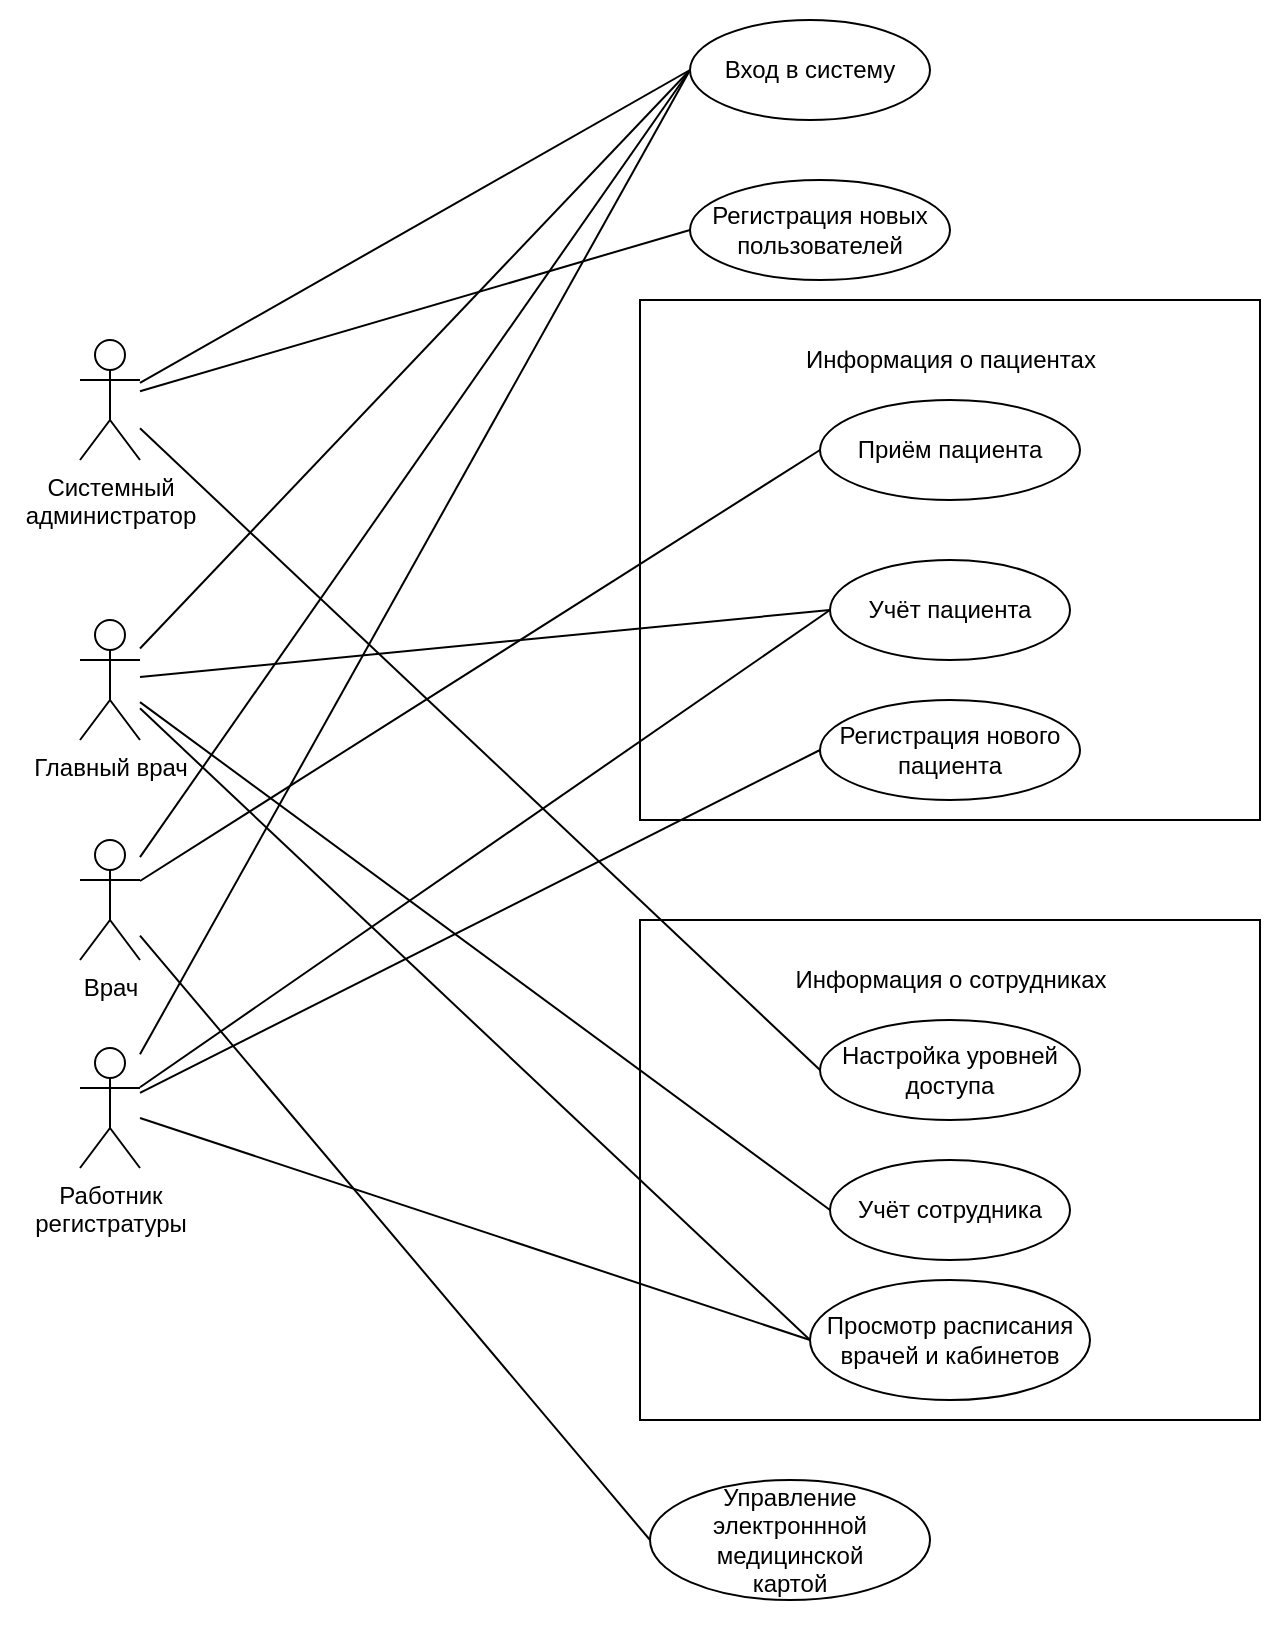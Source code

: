 <mxfile>
    <diagram id="448EmAVZsxU8MiHPRFEI" name="Page-1">
        <mxGraphModel dx="1600" dy="1408" grid="0" gridSize="10" guides="1" tooltips="1" connect="1" arrows="1" fold="1" page="0" pageScale="1" pageWidth="1169" pageHeight="827" math="0" shadow="0">
            <root>
                <mxCell id="0"/>
                <mxCell id="1" parent="0"/>
                <mxCell id="39" value="" style="whiteSpace=wrap;html=1;fillColor=none;strokeColor=none;" vertex="1" parent="1">
                    <mxGeometry x="10" y="-110" width="640" height="820" as="geometry"/>
                </mxCell>
                <mxCell id="11" value="" style="whiteSpace=wrap;html=1;" vertex="1" parent="1">
                    <mxGeometry x="330" y="40" width="310" height="260" as="geometry"/>
                </mxCell>
                <mxCell id="2" value="" style="whiteSpace=wrap;html=1;" vertex="1" parent="1">
                    <mxGeometry x="330" y="350" width="310" height="250" as="geometry"/>
                </mxCell>
                <mxCell id="17" style="edgeStyle=none;html=1;entryX=0;entryY=0.5;entryDx=0;entryDy=0;endArrow=none;endFill=0;" edge="1" parent="1" source="3" target="6">
                    <mxGeometry relative="1" as="geometry"/>
                </mxCell>
                <mxCell id="21" style="edgeStyle=none;html=1;entryX=0;entryY=0.5;entryDx=0;entryDy=0;endArrow=none;endFill=0;" edge="1" parent="1" source="3" target="20">
                    <mxGeometry relative="1" as="geometry"/>
                </mxCell>
                <mxCell id="22" style="edgeStyle=none;html=1;entryX=0;entryY=0.5;entryDx=0;entryDy=0;endArrow=none;endFill=0;" edge="1" parent="1" source="3" target="8">
                    <mxGeometry relative="1" as="geometry"/>
                </mxCell>
                <mxCell id="3" value="Системный&lt;br&gt;администратор" style="shape=umlActor;verticalLabelPosition=bottom;verticalAlign=top;html=1;outlineConnect=0;" vertex="1" parent="1">
                    <mxGeometry x="50" y="60" width="30" height="60" as="geometry"/>
                </mxCell>
                <mxCell id="6" value="Вход в систему" style="ellipse;whiteSpace=wrap;html=1;" vertex="1" parent="1">
                    <mxGeometry x="355" y="-100" width="120" height="50" as="geometry"/>
                </mxCell>
                <mxCell id="7" value="Учёт сотрудника" style="ellipse;whiteSpace=wrap;html=1;" vertex="1" parent="1">
                    <mxGeometry x="425" y="470" width="120" height="50" as="geometry"/>
                </mxCell>
                <mxCell id="8" value="Настройка уровней доступа" style="ellipse;whiteSpace=wrap;html=1;" vertex="1" parent="1">
                    <mxGeometry x="420" y="400" width="130" height="50" as="geometry"/>
                </mxCell>
                <mxCell id="9" value="Просмотр расписания врачей и кабинетов" style="ellipse;whiteSpace=wrap;html=1;" vertex="1" parent="1">
                    <mxGeometry x="415" y="530" width="140" height="60" as="geometry"/>
                </mxCell>
                <mxCell id="10" value="Информация о сотрудниках" style="text;html=1;resizable=0;autosize=1;align=center;verticalAlign=middle;points=[];fillColor=none;strokeColor=none;rounded=0;" vertex="1" parent="1">
                    <mxGeometry x="400" y="370" width="170" height="20" as="geometry"/>
                </mxCell>
                <mxCell id="12" value="Учёт пациента" style="ellipse;whiteSpace=wrap;html=1;" vertex="1" parent="1">
                    <mxGeometry x="425" y="170" width="120" height="50" as="geometry"/>
                </mxCell>
                <mxCell id="13" value="Приём пациента" style="ellipse;whiteSpace=wrap;html=1;" vertex="1" parent="1">
                    <mxGeometry x="420" y="90" width="130" height="50" as="geometry"/>
                </mxCell>
                <mxCell id="15" value="Информация о пациентах" style="text;html=1;resizable=0;autosize=1;align=center;verticalAlign=middle;points=[];fillColor=none;strokeColor=none;rounded=0;" vertex="1" parent="1">
                    <mxGeometry x="405" y="60" width="160" height="20" as="geometry"/>
                </mxCell>
                <mxCell id="18" value="Регистрация нового пациента" style="ellipse;whiteSpace=wrap;html=1;" vertex="1" parent="1">
                    <mxGeometry x="420" y="240" width="130" height="50" as="geometry"/>
                </mxCell>
                <mxCell id="20" value="Регистрация новых пользователей" style="ellipse;whiteSpace=wrap;html=1;" vertex="1" parent="1">
                    <mxGeometry x="355" y="-20" width="130" height="50" as="geometry"/>
                </mxCell>
                <mxCell id="24" style="edgeStyle=none;html=1;entryX=0;entryY=0.5;entryDx=0;entryDy=0;endArrow=none;endFill=0;" edge="1" parent="1" source="23" target="6">
                    <mxGeometry relative="1" as="geometry"/>
                </mxCell>
                <mxCell id="25" style="edgeStyle=none;html=1;entryX=0;entryY=0.5;entryDx=0;entryDy=0;endArrow=none;endFill=0;" edge="1" parent="1" source="23" target="12">
                    <mxGeometry relative="1" as="geometry"/>
                </mxCell>
                <mxCell id="26" style="edgeStyle=none;html=1;entryX=0;entryY=0.5;entryDx=0;entryDy=0;endArrow=none;endFill=0;" edge="1" parent="1" source="23" target="7">
                    <mxGeometry relative="1" as="geometry"/>
                </mxCell>
                <mxCell id="27" style="edgeStyle=none;html=1;entryX=0;entryY=0.5;entryDx=0;entryDy=0;endArrow=none;endFill=0;" edge="1" parent="1" source="23" target="9">
                    <mxGeometry relative="1" as="geometry"/>
                </mxCell>
                <mxCell id="23" value="Главный врач" style="shape=umlActor;verticalLabelPosition=bottom;verticalAlign=top;html=1;outlineConnect=0;" vertex="1" parent="1">
                    <mxGeometry x="50" y="200" width="30" height="60" as="geometry"/>
                </mxCell>
                <mxCell id="29" style="edgeStyle=none;html=1;entryX=0;entryY=0.5;entryDx=0;entryDy=0;endArrow=none;endFill=0;" edge="1" parent="1" source="28" target="6">
                    <mxGeometry relative="1" as="geometry"/>
                </mxCell>
                <mxCell id="30" style="edgeStyle=none;html=1;entryX=0;entryY=0.5;entryDx=0;entryDy=0;endArrow=none;endFill=0;" edge="1" parent="1" source="28" target="13">
                    <mxGeometry relative="1" as="geometry"/>
                </mxCell>
                <mxCell id="32" style="edgeStyle=none;html=1;entryX=0;entryY=0.5;entryDx=0;entryDy=0;endArrow=none;endFill=0;" edge="1" parent="1" source="28" target="31">
                    <mxGeometry relative="1" as="geometry"/>
                </mxCell>
                <mxCell id="28" value="Врач" style="shape=umlActor;verticalLabelPosition=bottom;verticalAlign=top;html=1;outlineConnect=0;" vertex="1" parent="1">
                    <mxGeometry x="50" y="310" width="30" height="60" as="geometry"/>
                </mxCell>
                <mxCell id="31" value="Управление электроннной медицинской &lt;br&gt;картой" style="ellipse;whiteSpace=wrap;html=1;" vertex="1" parent="1">
                    <mxGeometry x="335" y="630" width="140" height="60" as="geometry"/>
                </mxCell>
                <mxCell id="34" style="edgeStyle=none;html=1;entryX=0;entryY=0.5;entryDx=0;entryDy=0;endArrow=none;endFill=0;" edge="1" parent="1" source="33" target="6">
                    <mxGeometry relative="1" as="geometry"/>
                </mxCell>
                <mxCell id="35" style="edgeStyle=none;html=1;entryX=0;entryY=0.5;entryDx=0;entryDy=0;endArrow=none;endFill=0;" edge="1" parent="1" source="33" target="18">
                    <mxGeometry relative="1" as="geometry"/>
                </mxCell>
                <mxCell id="36" style="edgeStyle=none;html=1;entryX=0;entryY=0.5;entryDx=0;entryDy=0;endArrow=none;endFill=0;" edge="1" parent="1" source="33" target="12">
                    <mxGeometry relative="1" as="geometry"/>
                </mxCell>
                <mxCell id="38" style="edgeStyle=none;html=1;entryX=0;entryY=0.5;entryDx=0;entryDy=0;endArrow=none;endFill=0;" edge="1" parent="1" source="33" target="9">
                    <mxGeometry relative="1" as="geometry"/>
                </mxCell>
                <mxCell id="33" value="Работник&lt;br&gt;регистратуры" style="shape=umlActor;verticalLabelPosition=bottom;verticalAlign=top;html=1;outlineConnect=0;" vertex="1" parent="1">
                    <mxGeometry x="50" y="414" width="30" height="60" as="geometry"/>
                </mxCell>
            </root>
        </mxGraphModel>
    </diagram>
</mxfile>
